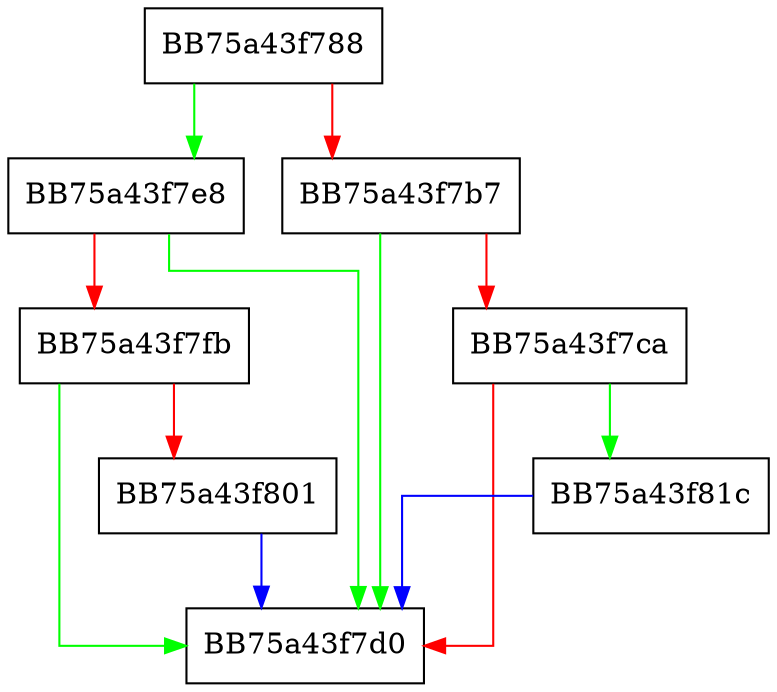 digraph RemoveProcessInfo {
  node [shape="box"];
  graph [splines=ortho];
  BB75a43f788 -> BB75a43f7e8 [color="green"];
  BB75a43f788 -> BB75a43f7b7 [color="red"];
  BB75a43f7b7 -> BB75a43f7d0 [color="green"];
  BB75a43f7b7 -> BB75a43f7ca [color="red"];
  BB75a43f7ca -> BB75a43f81c [color="green"];
  BB75a43f7ca -> BB75a43f7d0 [color="red"];
  BB75a43f7e8 -> BB75a43f7d0 [color="green"];
  BB75a43f7e8 -> BB75a43f7fb [color="red"];
  BB75a43f7fb -> BB75a43f7d0 [color="green"];
  BB75a43f7fb -> BB75a43f801 [color="red"];
  BB75a43f801 -> BB75a43f7d0 [color="blue"];
  BB75a43f81c -> BB75a43f7d0 [color="blue"];
}